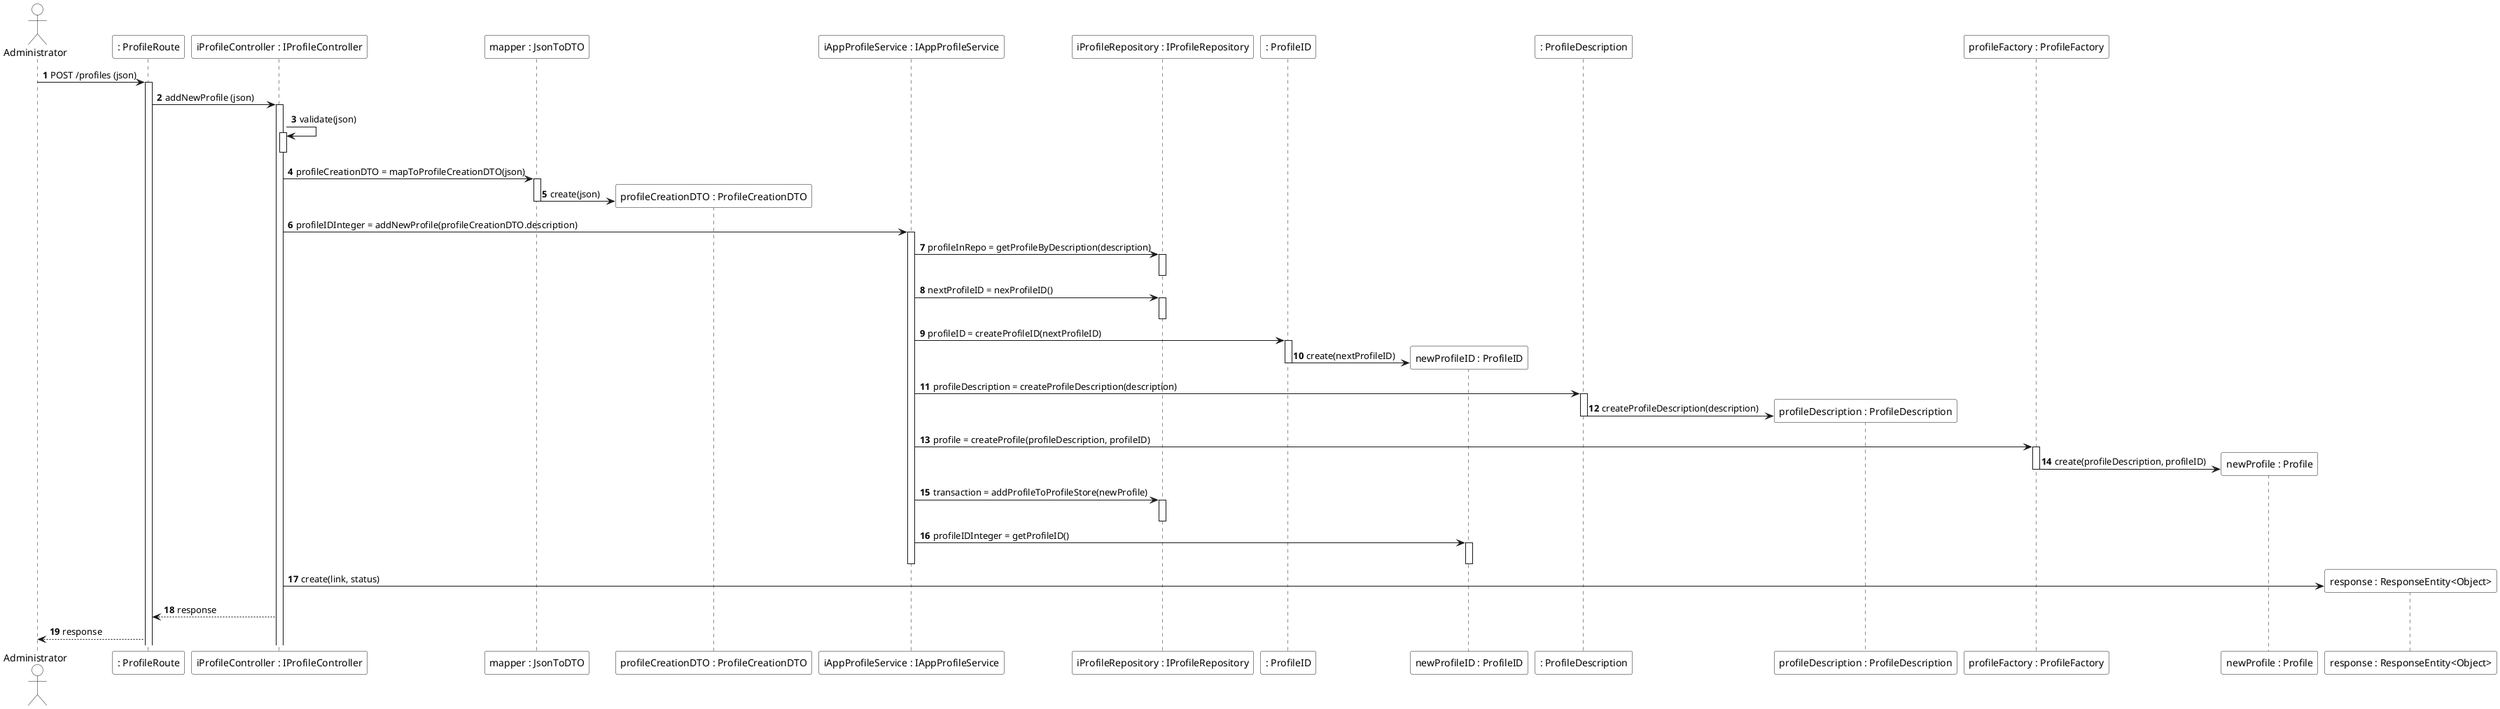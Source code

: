 @startuml
autonumber
actor Administrator #FFFFFF
participant ": ProfileRoute" #FFFFFF
participant "iProfileController : IProfileController" #FFFFFF
participant "mapper : JsonToDTO" #FFFFFF



Administrator -> ": ProfileRoute" ++ : POST /profiles (json)

": ProfileRoute" -> "iProfileController : IProfileController" ++ : addNewProfile (json)

"iProfileController : IProfileController" -> "iProfileController : IProfileController" ++-- : validate(json)

"iProfileController : IProfileController" -> "mapper : JsonToDTO" ++ : profileCreationDTO = mapToProfileCreationDTO(json)

create participant "profileCreationDTO : ProfileCreationDTO" #FFFFFF
"mapper : JsonToDTO" -> "profileCreationDTO : ProfileCreationDTO" -- : create(json)


participant "iAppProfileService : IAppProfileService" #FFFFFF
participant "iProfileRepository : IProfileRepository" #FFFFFF


"iProfileController : IProfileController" -> "iAppProfileService : IAppProfileService" ++ : profileIDInteger = addNewProfile(profileCreationDTO.description)
"iAppProfileService : IAppProfileService" -> "iProfileRepository : IProfileRepository" ++ : profileInRepo = getProfileByDescription(description)
deactivate "iProfileRepository : IProfileRepository"
"iAppProfileService : IAppProfileService" -> "iProfileRepository : IProfileRepository" ++ : nextProfileID = nexProfileID()
deactivate "iProfileRepository : IProfileRepository"

participant ": ProfileID" #FFFFFF
"iAppProfileService : IAppProfileService" -> ": ProfileID" ++ :profileID = createProfileID(nextProfileID)
create participant "newProfileID : ProfileID" #FFFFFF
": ProfileID" -> "newProfileID : ProfileID" -- : create(nextProfileID)

participant ": ProfileDescription" #FFFFFF
"iAppProfileService : IAppProfileService" -> ": ProfileDescription" ++ : profileDescription = createProfileDescription(description)
create participant "profileDescription : ProfileDescription" #FFFFFF
": ProfileDescription" -> "profileDescription : ProfileDescription" -- :createProfileDescription(description)


participant "profileFactory : ProfileFactory" #FFFFFF

"iAppProfileService : IAppProfileService" -> "profileFactory : ProfileFactory" ++ : profile = createProfile(profileDescription, profileID)
create participant "newProfile : Profile" #FFFFFF
"profileFactory : ProfileFactory" -> "newProfile : Profile" ** : create(profileDescription, profileID)
deactivate "profileFactory : ProfileFactory"

"iAppProfileService : IAppProfileService" -> "iProfileRepository : IProfileRepository" ++ : transaction = addProfileToProfileStore(newProfile)
deactivate

"iAppProfileService : IAppProfileService" -> "newProfileID : ProfileID" ++: profileIDInteger = getProfileID()
deactivate

deactivate "iAppProfileService : IAppProfileService"
create participant "response : ResponseEntity<Object>" #FFFFFF
"iProfileController : IProfileController" -> "response : ResponseEntity<Object>" : create(link, status)

"iProfileController : IProfileController" --> ": ProfileRoute" : response
": ProfileRoute" --> Administrator : response

@enduml
